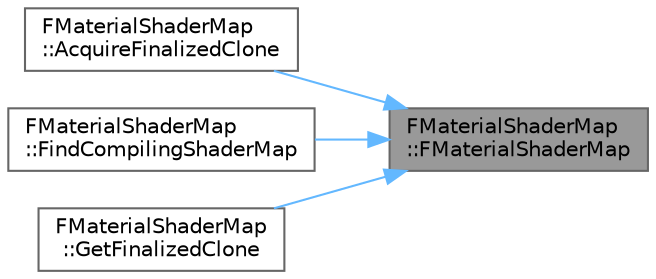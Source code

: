 digraph "FMaterialShaderMap::FMaterialShaderMap"
{
 // INTERACTIVE_SVG=YES
 // LATEX_PDF_SIZE
  bgcolor="transparent";
  edge [fontname=Helvetica,fontsize=10,labelfontname=Helvetica,labelfontsize=10];
  node [fontname=Helvetica,fontsize=10,shape=box,height=0.2,width=0.4];
  rankdir="RL";
  Node1 [id="Node000001",label="FMaterialShaderMap\l::FMaterialShaderMap",height=0.2,width=0.4,color="gray40", fillcolor="grey60", style="filled", fontcolor="black",tooltip=" "];
  Node1 -> Node2 [id="edge1_Node000001_Node000002",dir="back",color="steelblue1",style="solid",tooltip=" "];
  Node2 [id="Node000002",label="FMaterialShaderMap\l::AcquireFinalizedClone",height=0.2,width=0.4,color="grey40", fillcolor="white", style="filled",URL="$dd/d35/classFMaterialShaderMap.html#aea346bf7d1b6a8da0acdcb54faaa3dc9",tooltip=" "];
  Node1 -> Node3 [id="edge2_Node000001_Node000003",dir="back",color="steelblue1",style="solid",tooltip=" "];
  Node3 [id="Node000003",label="FMaterialShaderMap\l::FindCompilingShaderMap",height=0.2,width=0.4,color="grey40", fillcolor="white", style="filled",URL="$dd/d35/classFMaterialShaderMap.html#a686304a07a36f32a1730dcaecb474615",tooltip=" "];
  Node1 -> Node4 [id="edge3_Node000001_Node000004",dir="back",color="steelblue1",style="solid",tooltip=" "];
  Node4 [id="Node000004",label="FMaterialShaderMap\l::GetFinalizedClone",height=0.2,width=0.4,color="grey40", fillcolor="white", style="filled",URL="$dd/d35/classFMaterialShaderMap.html#afce9f369fe0d6aa304eaa037f3542d28",tooltip=" "];
}
